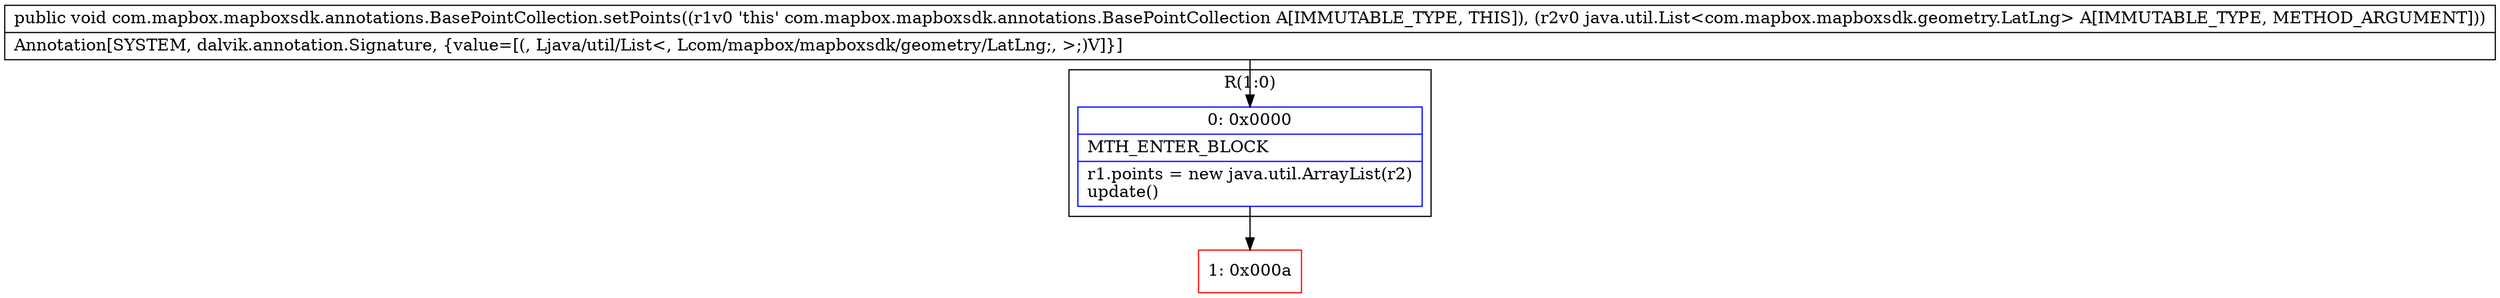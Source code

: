 digraph "CFG forcom.mapbox.mapboxsdk.annotations.BasePointCollection.setPoints(Ljava\/util\/List;)V" {
subgraph cluster_Region_1871072947 {
label = "R(1:0)";
node [shape=record,color=blue];
Node_0 [shape=record,label="{0\:\ 0x0000|MTH_ENTER_BLOCK\l|r1.points = new java.util.ArrayList(r2)\lupdate()\l}"];
}
Node_1 [shape=record,color=red,label="{1\:\ 0x000a}"];
MethodNode[shape=record,label="{public void com.mapbox.mapboxsdk.annotations.BasePointCollection.setPoints((r1v0 'this' com.mapbox.mapboxsdk.annotations.BasePointCollection A[IMMUTABLE_TYPE, THIS]), (r2v0 java.util.List\<com.mapbox.mapboxsdk.geometry.LatLng\> A[IMMUTABLE_TYPE, METHOD_ARGUMENT]))  | Annotation[SYSTEM, dalvik.annotation.Signature, \{value=[(, Ljava\/util\/List\<, Lcom\/mapbox\/mapboxsdk\/geometry\/LatLng;, \>;)V]\}]\l}"];
MethodNode -> Node_0;
Node_0 -> Node_1;
}

